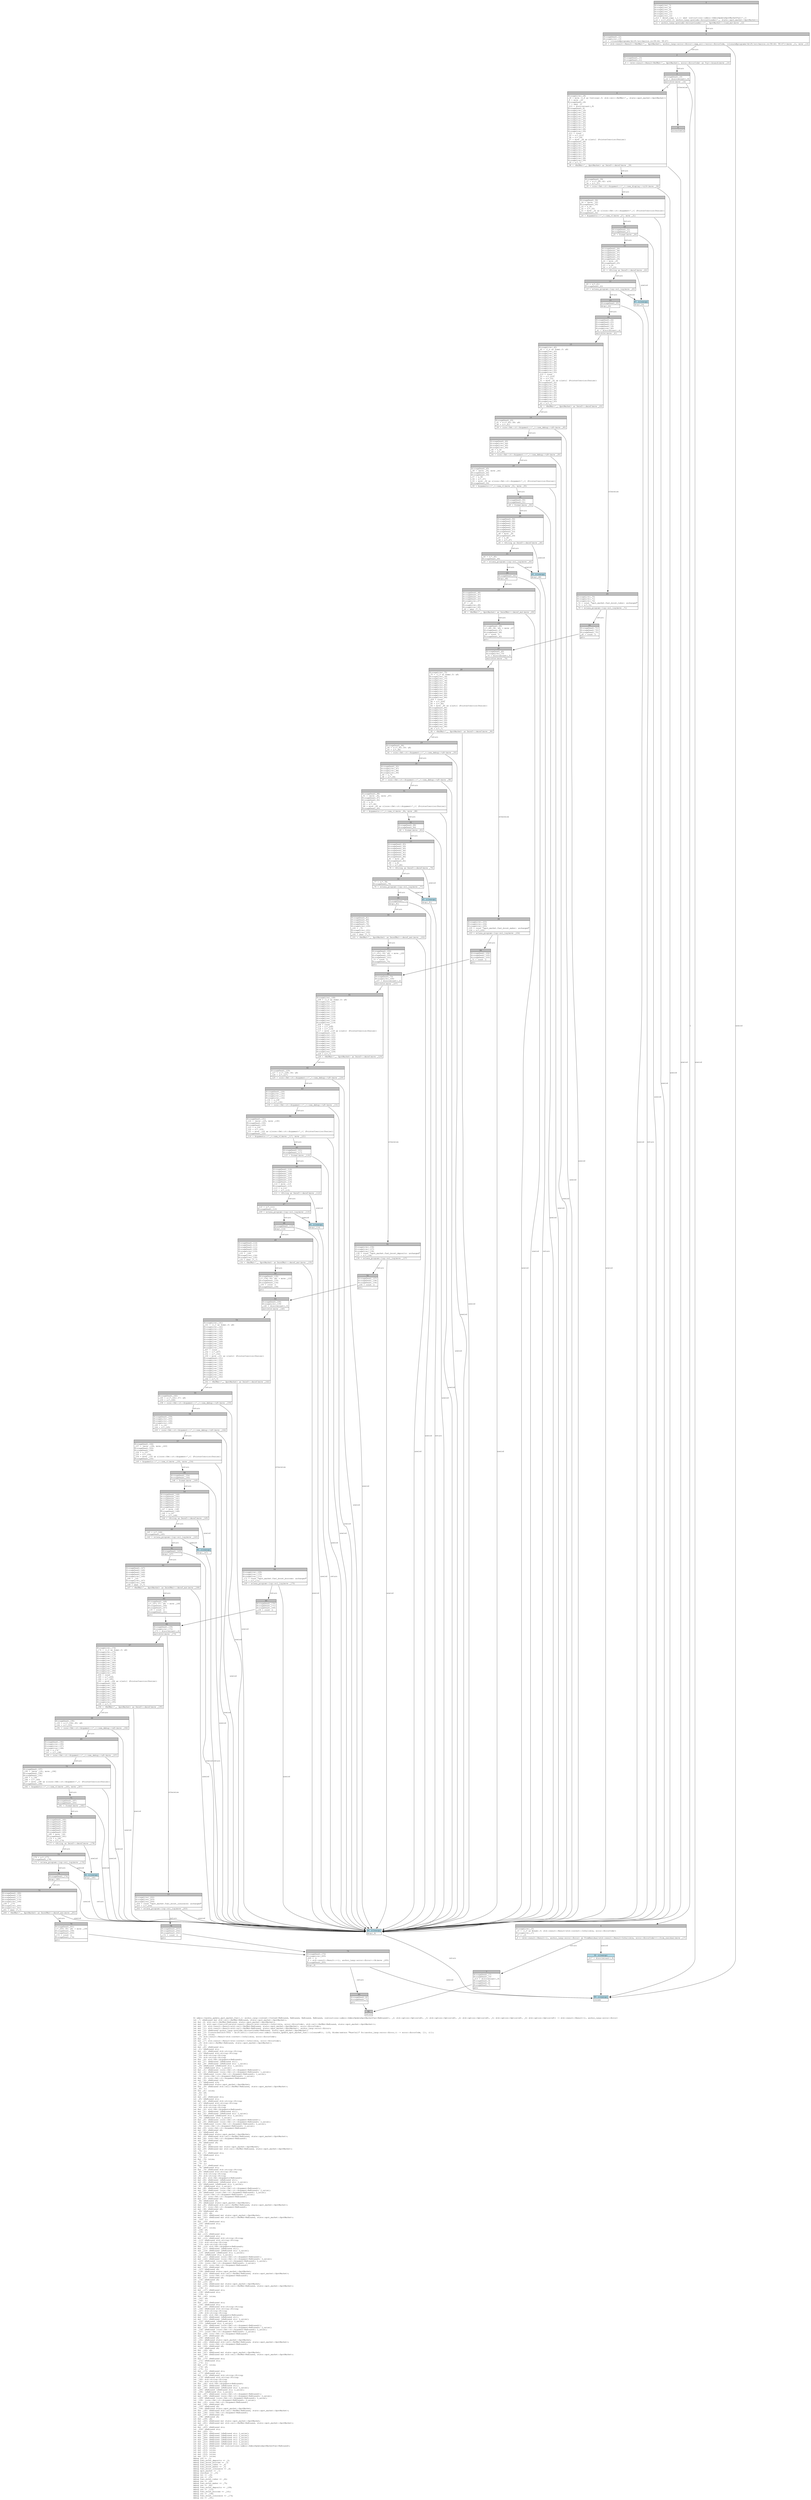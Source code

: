 digraph Mir_0_1101 {
    graph [fontname="Courier, monospace"];
    node [fontname="Courier, monospace"];
    edge [fontname="Courier, monospace"];
    label=<fn admin::handle_update_spot_market_fuel(_1: anchor_lang::context::Context&lt;ReErased, ReErased, ReErased, ReErased, instructions::admin::AdminUpdateSpotMarketFuel&lt;ReErased&gt;&gt;, _2: std::option::Option&lt;u8&gt;, _3: std::option::Option&lt;u8&gt;, _4: std::option::Option&lt;u8&gt;, _5: std::option::Option&lt;u8&gt;, _6: std::option::Option&lt;u8&gt;) -&gt; std::result::Result&lt;(), anchor_lang::error::Error&gt;<br align="left"/>let _7: &amp;ReErased mut std::cell::RefMut&lt;ReErased, state::spot_market::SpotMarket&gt;;<br align="left"/>let mut _8: std::cell::RefMut&lt;ReErased, state::spot_market::SpotMarket&gt;;<br align="left"/>let mut _9: std::ops::ControlFlow&lt;std::result::Result&lt;std::convert::Infallible, error::ErrorCode&gt;, std::cell::RefMut&lt;ReErased, state::spot_market::SpotMarket&gt;&gt;;<br align="left"/>let mut _10: std::result::Result&lt;std::cell::RefMut&lt;ReErased, state::spot_market::SpotMarket&gt;, error::ErrorCode&gt;;<br align="left"/>let mut _11: std::result::Result&lt;std::cell::RefMut&lt;ReErased, state::spot_market::SpotMarket&gt;, anchor_lang::error::Error&gt;;<br align="left"/>let mut _12: &amp;ReErased anchor_lang::prelude::AccountLoader&lt;ReErased, state::spot_market::SpotMarket&gt;;<br align="left"/>let mut _13: Closure(DefId(0:5652 ~ drift[d311]::instructions::admin::handle_update_spot_market_fuel::{closure#0}), [i32, Binder(extern &quot;RustCall&quot; fn((anchor_lang::error::Error,)) -&gt; error::ErrorCode, []), ()]);<br align="left"/>let mut _14: isize;<br align="left"/>let _15: std::result::Result&lt;std::convert::Infallible, error::ErrorCode&gt;;<br align="left"/>let mut _16: !;<br align="left"/>let mut _17: std::result::Result&lt;std::convert::Infallible, error::ErrorCode&gt;;<br align="left"/>let _18: std::cell::RefMut&lt;ReErased, state::spot_market::SpotMarket&gt;;<br align="left"/>let _19: ();<br align="left"/>let mut _20: &amp;ReErased str;<br align="left"/>let _21: &amp;ReErased str;<br align="left"/>let mut _22: &amp;ReErased std::string::String;<br align="left"/>let _23: &amp;ReErased std::string::String;<br align="left"/>let _24: std::string::String;<br align="left"/>let _25: std::string::String;<br align="left"/>let mut _26: std::fmt::Arguments&lt;ReErased&gt;;<br align="left"/>let mut _27: &amp;ReErased [&amp;ReErased str];<br align="left"/>let mut _28: &amp;ReErased [&amp;ReErased str; 1_usize];<br align="left"/>let _29: &amp;ReErased [&amp;ReErased str; 1_usize];<br align="left"/>let _30: [&amp;ReErased str; 1_usize];<br align="left"/>let mut _31: &amp;ReErased [core::fmt::rt::Argument&lt;ReErased&gt;];<br align="left"/>let mut _32: &amp;ReErased [core::fmt::rt::Argument&lt;ReErased&gt;; 1_usize];<br align="left"/>let _33: &amp;ReErased [core::fmt::rt::Argument&lt;ReErased&gt;; 1_usize];<br align="left"/>let _34: [core::fmt::rt::Argument&lt;ReErased&gt;; 1_usize];<br align="left"/>let mut _35: core::fmt::rt::Argument&lt;ReErased&gt;;<br align="left"/>let mut _36: &amp;ReErased u16;<br align="left"/>let _37: &amp;ReErased u16;<br align="left"/>let _38: &amp;ReErased state::spot_market::SpotMarket;<br align="left"/>let mut _39: &amp;ReErased std::cell::RefMut&lt;ReErased, state::spot_market::SpotMarket&gt;;<br align="left"/>let _40: ();<br align="left"/>let mut _41: isize;<br align="left"/>let _42: u8;<br align="left"/>let _43: ();<br align="left"/>let mut _44: &amp;ReErased str;<br align="left"/>let _45: &amp;ReErased str;<br align="left"/>let mut _46: &amp;ReErased std::string::String;<br align="left"/>let _47: &amp;ReErased std::string::String;<br align="left"/>let _48: std::string::String;<br align="left"/>let _49: std::string::String;<br align="left"/>let mut _50: std::fmt::Arguments&lt;ReErased&gt;;<br align="left"/>let mut _51: &amp;ReErased [&amp;ReErased str];<br align="left"/>let mut _52: &amp;ReErased [&amp;ReErased str; 2_usize];<br align="left"/>let _53: &amp;ReErased [&amp;ReErased str; 2_usize];<br align="left"/>let _54: [&amp;ReErased str; 2_usize];<br align="left"/>let mut _55: &amp;ReErased [core::fmt::rt::Argument&lt;ReErased&gt;];<br align="left"/>let mut _56: &amp;ReErased [core::fmt::rt::Argument&lt;ReErased&gt;; 2_usize];<br align="left"/>let _57: &amp;ReErased [core::fmt::rt::Argument&lt;ReErased&gt;; 2_usize];<br align="left"/>let _58: [core::fmt::rt::Argument&lt;ReErased&gt;; 2_usize];<br align="left"/>let mut _59: core::fmt::rt::Argument&lt;ReErased&gt;;<br align="left"/>let mut _60: &amp;ReErased u8;<br align="left"/>let _61: &amp;ReErased u8;<br align="left"/>let _62: &amp;ReErased state::spot_market::SpotMarket;<br align="left"/>let mut _63: &amp;ReErased std::cell::RefMut&lt;ReErased, state::spot_market::SpotMarket&gt;;<br align="left"/>let mut _64: core::fmt::rt::Argument&lt;ReErased&gt;;<br align="left"/>let mut _65: &amp;ReErased u8;<br align="left"/>let _66: &amp;ReErased u8;<br align="left"/>let mut _67: u8;<br align="left"/>let mut _68: &amp;ReErased mut state::spot_market::SpotMarket;<br align="left"/>let mut _69: &amp;ReErased mut std::cell::RefMut&lt;ReErased, state::spot_market::SpotMarket&gt;;<br align="left"/>let _70: ();<br align="left"/>let mut _71: &amp;ReErased str;<br align="left"/>let _72: &amp;ReErased str;<br align="left"/>let _73: ();<br align="left"/>let mut _74: isize;<br align="left"/>let _75: u8;<br align="left"/>let _76: ();<br align="left"/>let mut _77: &amp;ReErased str;<br align="left"/>let _78: &amp;ReErased str;<br align="left"/>let mut _79: &amp;ReErased std::string::String;<br align="left"/>let _80: &amp;ReErased std::string::String;<br align="left"/>let _81: std::string::String;<br align="left"/>let _82: std::string::String;<br align="left"/>let mut _83: std::fmt::Arguments&lt;ReErased&gt;;<br align="left"/>let mut _84: &amp;ReErased [&amp;ReErased str];<br align="left"/>let mut _85: &amp;ReErased [&amp;ReErased str; 2_usize];<br align="left"/>let _86: &amp;ReErased [&amp;ReErased str; 2_usize];<br align="left"/>let _87: [&amp;ReErased str; 2_usize];<br align="left"/>let mut _88: &amp;ReErased [core::fmt::rt::Argument&lt;ReErased&gt;];<br align="left"/>let mut _89: &amp;ReErased [core::fmt::rt::Argument&lt;ReErased&gt;; 2_usize];<br align="left"/>let _90: &amp;ReErased [core::fmt::rt::Argument&lt;ReErased&gt;; 2_usize];<br align="left"/>let _91: [core::fmt::rt::Argument&lt;ReErased&gt;; 2_usize];<br align="left"/>let mut _92: core::fmt::rt::Argument&lt;ReErased&gt;;<br align="left"/>let mut _93: &amp;ReErased u8;<br align="left"/>let _94: &amp;ReErased u8;<br align="left"/>let _95: &amp;ReErased state::spot_market::SpotMarket;<br align="left"/>let mut _96: &amp;ReErased std::cell::RefMut&lt;ReErased, state::spot_market::SpotMarket&gt;;<br align="left"/>let mut _97: core::fmt::rt::Argument&lt;ReErased&gt;;<br align="left"/>let mut _98: &amp;ReErased u8;<br align="left"/>let _99: &amp;ReErased u8;<br align="left"/>let mut _100: u8;<br align="left"/>let mut _101: &amp;ReErased mut state::spot_market::SpotMarket;<br align="left"/>let mut _102: &amp;ReErased mut std::cell::RefMut&lt;ReErased, state::spot_market::SpotMarket&gt;;<br align="left"/>let _103: ();<br align="left"/>let mut _104: &amp;ReErased str;<br align="left"/>let _105: &amp;ReErased str;<br align="left"/>let _106: ();<br align="left"/>let mut _107: isize;<br align="left"/>let _108: u8;<br align="left"/>let _109: ();<br align="left"/>let mut _110: &amp;ReErased str;<br align="left"/>let _111: &amp;ReErased str;<br align="left"/>let mut _112: &amp;ReErased std::string::String;<br align="left"/>let _113: &amp;ReErased std::string::String;<br align="left"/>let _114: std::string::String;<br align="left"/>let _115: std::string::String;<br align="left"/>let mut _116: std::fmt::Arguments&lt;ReErased&gt;;<br align="left"/>let mut _117: &amp;ReErased [&amp;ReErased str];<br align="left"/>let mut _118: &amp;ReErased [&amp;ReErased str; 2_usize];<br align="left"/>let _119: &amp;ReErased [&amp;ReErased str; 2_usize];<br align="left"/>let _120: [&amp;ReErased str; 2_usize];<br align="left"/>let mut _121: &amp;ReErased [core::fmt::rt::Argument&lt;ReErased&gt;];<br align="left"/>let mut _122: &amp;ReErased [core::fmt::rt::Argument&lt;ReErased&gt;; 2_usize];<br align="left"/>let _123: &amp;ReErased [core::fmt::rt::Argument&lt;ReErased&gt;; 2_usize];<br align="left"/>let _124: [core::fmt::rt::Argument&lt;ReErased&gt;; 2_usize];<br align="left"/>let mut _125: core::fmt::rt::Argument&lt;ReErased&gt;;<br align="left"/>let mut _126: &amp;ReErased u8;<br align="left"/>let _127: &amp;ReErased u8;<br align="left"/>let _128: &amp;ReErased state::spot_market::SpotMarket;<br align="left"/>let mut _129: &amp;ReErased std::cell::RefMut&lt;ReErased, state::spot_market::SpotMarket&gt;;<br align="left"/>let mut _130: core::fmt::rt::Argument&lt;ReErased&gt;;<br align="left"/>let mut _131: &amp;ReErased u8;<br align="left"/>let _132: &amp;ReErased u8;<br align="left"/>let mut _133: u8;<br align="left"/>let mut _134: &amp;ReErased mut state::spot_market::SpotMarket;<br align="left"/>let mut _135: &amp;ReErased mut std::cell::RefMut&lt;ReErased, state::spot_market::SpotMarket&gt;;<br align="left"/>let _136: ();<br align="left"/>let mut _137: &amp;ReErased str;<br align="left"/>let _138: &amp;ReErased str;<br align="left"/>let _139: ();<br align="left"/>let mut _140: isize;<br align="left"/>let _141: u8;<br align="left"/>let _142: ();<br align="left"/>let mut _143: &amp;ReErased str;<br align="left"/>let _144: &amp;ReErased str;<br align="left"/>let mut _145: &amp;ReErased std::string::String;<br align="left"/>let _146: &amp;ReErased std::string::String;<br align="left"/>let _147: std::string::String;<br align="left"/>let _148: std::string::String;<br align="left"/>let mut _149: std::fmt::Arguments&lt;ReErased&gt;;<br align="left"/>let mut _150: &amp;ReErased [&amp;ReErased str];<br align="left"/>let mut _151: &amp;ReErased [&amp;ReErased str; 2_usize];<br align="left"/>let _152: &amp;ReErased [&amp;ReErased str; 2_usize];<br align="left"/>let _153: [&amp;ReErased str; 2_usize];<br align="left"/>let mut _154: &amp;ReErased [core::fmt::rt::Argument&lt;ReErased&gt;];<br align="left"/>let mut _155: &amp;ReErased [core::fmt::rt::Argument&lt;ReErased&gt;; 2_usize];<br align="left"/>let _156: &amp;ReErased [core::fmt::rt::Argument&lt;ReErased&gt;; 2_usize];<br align="left"/>let _157: [core::fmt::rt::Argument&lt;ReErased&gt;; 2_usize];<br align="left"/>let mut _158: core::fmt::rt::Argument&lt;ReErased&gt;;<br align="left"/>let mut _159: &amp;ReErased u8;<br align="left"/>let _160: &amp;ReErased u8;<br align="left"/>let _161: &amp;ReErased state::spot_market::SpotMarket;<br align="left"/>let mut _162: &amp;ReErased std::cell::RefMut&lt;ReErased, state::spot_market::SpotMarket&gt;;<br align="left"/>let mut _163: core::fmt::rt::Argument&lt;ReErased&gt;;<br align="left"/>let mut _164: &amp;ReErased u8;<br align="left"/>let _165: &amp;ReErased u8;<br align="left"/>let mut _166: u8;<br align="left"/>let mut _167: &amp;ReErased mut state::spot_market::SpotMarket;<br align="left"/>let mut _168: &amp;ReErased mut std::cell::RefMut&lt;ReErased, state::spot_market::SpotMarket&gt;;<br align="left"/>let _169: ();<br align="left"/>let mut _170: &amp;ReErased str;<br align="left"/>let _171: &amp;ReErased str;<br align="left"/>let _172: ();<br align="left"/>let mut _173: isize;<br align="left"/>let _174: u8;<br align="left"/>let _175: ();<br align="left"/>let mut _176: &amp;ReErased str;<br align="left"/>let _177: &amp;ReErased str;<br align="left"/>let mut _178: &amp;ReErased std::string::String;<br align="left"/>let _179: &amp;ReErased std::string::String;<br align="left"/>let _180: std::string::String;<br align="left"/>let _181: std::string::String;<br align="left"/>let mut _182: std::fmt::Arguments&lt;ReErased&gt;;<br align="left"/>let mut _183: &amp;ReErased [&amp;ReErased str];<br align="left"/>let mut _184: &amp;ReErased [&amp;ReErased str; 2_usize];<br align="left"/>let _185: &amp;ReErased [&amp;ReErased str; 2_usize];<br align="left"/>let _186: [&amp;ReErased str; 2_usize];<br align="left"/>let mut _187: &amp;ReErased [core::fmt::rt::Argument&lt;ReErased&gt;];<br align="left"/>let mut _188: &amp;ReErased [core::fmt::rt::Argument&lt;ReErased&gt;; 2_usize];<br align="left"/>let _189: &amp;ReErased [core::fmt::rt::Argument&lt;ReErased&gt;; 2_usize];<br align="left"/>let _190: [core::fmt::rt::Argument&lt;ReErased&gt;; 2_usize];<br align="left"/>let mut _191: core::fmt::rt::Argument&lt;ReErased&gt;;<br align="left"/>let mut _192: &amp;ReErased u8;<br align="left"/>let _193: &amp;ReErased u8;<br align="left"/>let _194: &amp;ReErased state::spot_market::SpotMarket;<br align="left"/>let mut _195: &amp;ReErased std::cell::RefMut&lt;ReErased, state::spot_market::SpotMarket&gt;;<br align="left"/>let mut _196: core::fmt::rt::Argument&lt;ReErased&gt;;<br align="left"/>let mut _197: &amp;ReErased u8;<br align="left"/>let _198: &amp;ReErased u8;<br align="left"/>let mut _199: u8;<br align="left"/>let mut _200: &amp;ReErased mut state::spot_market::SpotMarket;<br align="left"/>let mut _201: &amp;ReErased mut std::cell::RefMut&lt;ReErased, state::spot_market::SpotMarket&gt;;<br align="left"/>let _202: ();<br align="left"/>let mut _203: &amp;ReErased str;<br align="left"/>let _204: &amp;ReErased str;<br align="left"/>let mut _205: ();<br align="left"/>let mut _206: &amp;ReErased [&amp;ReErased str; 2_usize];<br align="left"/>let mut _207: &amp;ReErased [&amp;ReErased str; 2_usize];<br align="left"/>let mut _208: &amp;ReErased [&amp;ReErased str; 2_usize];<br align="left"/>let mut _209: &amp;ReErased [&amp;ReErased str; 2_usize];<br align="left"/>let mut _210: &amp;ReErased [&amp;ReErased str; 2_usize];<br align="left"/>let mut _211: &amp;ReErased [&amp;ReErased str; 1_usize];<br align="left"/>let mut _212: &amp;ReErased mut instructions::admin::AdminUpdateSpotMarketFuel&lt;ReErased&gt;;<br align="left"/>let mut _213: isize;<br align="left"/>let mut _214: isize;<br align="left"/>let mut _215: isize;<br align="left"/>let mut _216: isize;<br align="left"/>let mut _217: isize;<br align="left"/>debug ctx =&gt; _1;<br align="left"/>debug fuel_boost_deposits =&gt; _2;<br align="left"/>debug fuel_boost_borrows =&gt; _3;<br align="left"/>debug fuel_boost_taker =&gt; _4;<br align="left"/>debug fuel_boost_maker =&gt; _5;<br align="left"/>debug fuel_boost_insurance =&gt; _6;<br align="left"/>debug spot_market =&gt; _7;<br align="left"/>debug residual =&gt; _15;<br align="left"/>debug val =&gt; _18;<br align="left"/>debug res =&gt; _25;<br align="left"/>debug fuel_boost_taker =&gt; _42;<br align="left"/>debug res =&gt; _49;<br align="left"/>debug fuel_boost_maker =&gt; _75;<br align="left"/>debug res =&gt; _82;<br align="left"/>debug fuel_boost_deposits =&gt; _108;<br align="left"/>debug res =&gt; _115;<br align="left"/>debug fuel_boost_borrows =&gt; _141;<br align="left"/>debug res =&gt; _148;<br align="left"/>debug fuel_boost_insurance =&gt; _174;<br align="left"/>debug res =&gt; _181;<br align="left"/>>;
    bb0__0_1101 [shape="none", label=<<table border="0" cellborder="1" cellspacing="0"><tr><td bgcolor="gray" align="center" colspan="1">0</td></tr><tr><td align="left" balign="left">StorageLive(_7)<br/>StorageLive(_8)<br/>StorageLive(_9)<br/>StorageLive(_10)<br/>StorageLive(_11)<br/>StorageLive(_12)<br/>_212 = deref_copy (_1.1: &amp;mut instructions::admin::AdminUpdateSpotMarketFuel&lt;'_&gt;)<br/>_12 = &amp;((*_212).2: anchor_lang::prelude::AccountLoader&lt;'_, state::spot_market::SpotMarket&gt;)<br/></td></tr><tr><td align="left">_11 = anchor_lang::prelude::AccountLoader::&lt;'_, SpotMarket&gt;::load_mut(move _12)</td></tr></table>>];
    bb1__0_1101 [shape="none", label=<<table border="0" cellborder="1" cellspacing="0"><tr><td bgcolor="gray" align="center" colspan="1">1</td></tr><tr><td align="left" balign="left">StorageDead(_12)<br/>StorageLive(_13)<br/>_13 = {closure@programs/drift/src/macros.rs:58:44: 58:47}<br/></td></tr><tr><td align="left">_10 = std::result::Result::&lt;RefMut&lt;'_, SpotMarket&gt;, anchor_lang::error::Error&gt;::map_err::&lt;error::ErrorCode, {closure@programs/drift/src/macros.rs:58:44: 58:47}&gt;(move _11, move _13)</td></tr></table>>];
    bb2__0_1101 [shape="none", label=<<table border="0" cellborder="1" cellspacing="0"><tr><td bgcolor="gray" align="center" colspan="1">2</td></tr><tr><td align="left" balign="left">StorageDead(_13)<br/>StorageDead(_11)<br/></td></tr><tr><td align="left">_9 = &lt;std::result::Result&lt;RefMut&lt;'_, SpotMarket&gt;, error::ErrorCode&gt; as Try&gt;::branch(move _10)</td></tr></table>>];
    bb3__0_1101 [shape="none", label=<<table border="0" cellborder="1" cellspacing="0"><tr><td bgcolor="gray" align="center" colspan="1">3</td></tr><tr><td align="left" balign="left">StorageDead(_10)<br/>_14 = discriminant(_9)<br/></td></tr><tr><td align="left">switchInt(move _14)</td></tr></table>>];
    bb4__0_1101 [shape="none", label=<<table border="0" cellborder="1" cellspacing="0"><tr><td bgcolor="gray" align="center" colspan="1">4</td></tr><tr><td align="left" balign="left">StorageLive(_18)<br/>_18 = move ((_9 as Continue).0: std::cell::RefMut&lt;'_, state::spot_market::SpotMarket&gt;)<br/>_8 = move _18<br/>StorageDead(_18)<br/>_7 = &amp;mut _8<br/>_215 = discriminant(_9)<br/>StorageDead(_9)<br/>StorageLive(_19)<br/>StorageLive(_20)<br/>StorageLive(_21)<br/>StorageLive(_22)<br/>StorageLive(_23)<br/>StorageLive(_24)<br/>StorageLive(_25)<br/>StorageLive(_26)<br/>StorageLive(_27)<br/>StorageLive(_28)<br/>StorageLive(_29)<br/>_211 = const _<br/>_29 = &amp;(*_211)<br/>_28 = &amp;(*_29)<br/>_27 = move _28 as &amp;[&amp;str] (PointerCoercion(Unsize))<br/>StorageDead(_28)<br/>StorageLive(_31)<br/>StorageLive(_32)<br/>StorageLive(_33)<br/>StorageLive(_34)<br/>StorageLive(_35)<br/>StorageLive(_36)<br/>StorageLive(_37)<br/>StorageLive(_38)<br/>StorageLive(_39)<br/>_39 = &amp;(*_7)<br/></td></tr><tr><td align="left">_38 = &lt;RefMut&lt;'_, SpotMarket&gt; as Deref&gt;::deref(move _39)</td></tr></table>>];
    bb5__0_1101 [shape="none", label=<<table border="0" cellborder="1" cellspacing="0"><tr><td bgcolor="gray" align="center" colspan="1">5</td></tr><tr><td align="left">unreachable</td></tr></table>>];
    bb6__0_1101 [shape="none", label=<<table border="0" cellborder="1" cellspacing="0"><tr><td bgcolor="gray" align="center" colspan="1">6</td></tr><tr><td align="left" balign="left">StorageLive(_15)<br/>_15 = ((_9 as Break).0: std::result::Result&lt;std::convert::Infallible, error::ErrorCode&gt;)<br/>StorageLive(_17)<br/>_17 = _15<br/></td></tr><tr><td align="left">_0 = &lt;std::result::Result&lt;(), anchor_lang::error::Error&gt; as FromResidual&lt;std::result::Result&lt;Infallible, error::ErrorCode&gt;&gt;&gt;::from_residual(move _17)</td></tr></table>>];
    bb7__0_1101 [shape="none", label=<<table border="0" cellborder="1" cellspacing="0"><tr><td bgcolor="gray" align="center" colspan="1">7</td></tr><tr><td align="left" balign="left">StorageDead(_17)<br/>StorageDead(_15)<br/>_213 = discriminant(_9)<br/>StorageDead(_9)<br/>StorageDead(_8)<br/>StorageDead(_7)<br/></td></tr><tr><td align="left">goto</td></tr></table>>];
    bb8__0_1101 [shape="none", label=<<table border="0" cellborder="1" cellspacing="0"><tr><td bgcolor="gray" align="center" colspan="1">8</td></tr><tr><td align="left" balign="left">StorageDead(_39)<br/>_37 = &amp;((*_38).42: u16)<br/>_36 = &amp;(*_37)<br/></td></tr><tr><td align="left">_35 = core::fmt::rt::Argument::&lt;'_&gt;::new_display::&lt;u16&gt;(move _36)</td></tr></table>>];
    bb9__0_1101 [shape="none", label=<<table border="0" cellborder="1" cellspacing="0"><tr><td bgcolor="gray" align="center" colspan="1">9</td></tr><tr><td align="left" balign="left">StorageDead(_36)<br/>_34 = [move _35]<br/>StorageDead(_35)<br/>_33 = &amp;_34<br/>_32 = &amp;(*_33)<br/>_31 = move _32 as &amp;[core::fmt::rt::Argument&lt;'_&gt;] (PointerCoercion(Unsize))<br/>StorageDead(_32)<br/></td></tr><tr><td align="left">_26 = Arguments::&lt;'_&gt;::new_v1(move _27, move _31)</td></tr></table>>];
    bb10__0_1101 [shape="none", label=<<table border="0" cellborder="1" cellspacing="0"><tr><td bgcolor="gray" align="center" colspan="1">10</td></tr><tr><td align="left" balign="left">StorageDead(_31)<br/>StorageDead(_27)<br/></td></tr><tr><td align="left">_25 = format(move _26)</td></tr></table>>];
    bb11__0_1101 [shape="none", label=<<table border="0" cellborder="1" cellspacing="0"><tr><td bgcolor="gray" align="center" colspan="1">11</td></tr><tr><td align="left" balign="left">StorageDead(_26)<br/>StorageDead(_38)<br/>StorageDead(_37)<br/>StorageDead(_34)<br/>StorageDead(_33)<br/>StorageDead(_29)<br/>_24 = move _25<br/>StorageDead(_25)<br/>_23 = &amp;_24<br/>_22 = &amp;(*_23)<br/></td></tr><tr><td align="left">_21 = &lt;String as Deref&gt;::deref(move _22)</td></tr></table>>];
    bb12__0_1101 [shape="none", label=<<table border="0" cellborder="1" cellspacing="0"><tr><td bgcolor="gray" align="center" colspan="1">12</td></tr><tr><td align="left" balign="left">_20 = &amp;(*_21)<br/>StorageDead(_22)<br/></td></tr><tr><td align="left">_19 = solana_program::log::sol_log(move _20)</td></tr></table>>];
    bb13__0_1101 [shape="none", label=<<table border="0" cellborder="1" cellspacing="0"><tr><td bgcolor="gray" align="center" colspan="1">13</td></tr><tr><td align="left" balign="left">StorageDead(_20)<br/></td></tr><tr><td align="left">drop(_24)</td></tr></table>>];
    bb14__0_1101 [shape="none", label=<<table border="0" cellborder="1" cellspacing="0"><tr><td bgcolor="gray" align="center" colspan="1">14</td></tr><tr><td align="left" balign="left">StorageDead(_24)<br/>StorageDead(_23)<br/>StorageDead(_21)<br/>StorageDead(_19)<br/>StorageLive(_40)<br/>_41 = discriminant(_4)<br/></td></tr><tr><td align="left">switchInt(move _41)</td></tr></table>>];
    bb15__0_1101 [shape="none", label=<<table border="0" cellborder="1" cellspacing="0"><tr><td bgcolor="gray" align="center" colspan="1">15</td></tr><tr><td align="left" balign="left">StorageLive(_42)<br/>_42 = ((_4 as Some).0: u8)<br/>StorageLive(_43)<br/>StorageLive(_44)<br/>StorageLive(_45)<br/>StorageLive(_46)<br/>StorageLive(_47)<br/>StorageLive(_48)<br/>StorageLive(_49)<br/>StorageLive(_50)<br/>StorageLive(_51)<br/>StorageLive(_52)<br/>StorageLive(_53)<br/>_210 = const _<br/>_53 = &amp;(*_210)<br/>_52 = &amp;(*_53)<br/>_51 = move _52 as &amp;[&amp;str] (PointerCoercion(Unsize))<br/>StorageDead(_52)<br/>StorageLive(_55)<br/>StorageLive(_56)<br/>StorageLive(_57)<br/>StorageLive(_58)<br/>StorageLive(_59)<br/>StorageLive(_60)<br/>StorageLive(_61)<br/>StorageLive(_62)<br/>StorageLive(_63)<br/>_63 = &amp;(*_7)<br/></td></tr><tr><td align="left">_62 = &lt;RefMut&lt;'_, SpotMarket&gt; as Deref&gt;::deref(move _63)</td></tr></table>>];
    bb16__0_1101 [shape="none", label=<<table border="0" cellborder="1" cellspacing="0"><tr><td bgcolor="gray" align="center" colspan="1">16</td></tr><tr><td align="left" balign="left">StorageDead(_63)<br/>_61 = &amp;((*_62).58: u8)<br/>_60 = &amp;(*_61)<br/></td></tr><tr><td align="left">_59 = core::fmt::rt::Argument::&lt;'_&gt;::new_debug::&lt;u8&gt;(move _60)</td></tr></table>>];
    bb17__0_1101 [shape="none", label=<<table border="0" cellborder="1" cellspacing="0"><tr><td bgcolor="gray" align="center" colspan="1">17</td></tr><tr><td align="left" balign="left">StorageDead(_60)<br/>StorageLive(_64)<br/>StorageLive(_65)<br/>StorageLive(_66)<br/>_66 = &amp;_42<br/>_65 = &amp;(*_66)<br/></td></tr><tr><td align="left">_64 = core::fmt::rt::Argument::&lt;'_&gt;::new_debug::&lt;u8&gt;(move _65)</td></tr></table>>];
    bb18__0_1101 [shape="none", label=<<table border="0" cellborder="1" cellspacing="0"><tr><td bgcolor="gray" align="center" colspan="1">18</td></tr><tr><td align="left" balign="left">StorageDead(_65)<br/>_58 = [move _59, move _64]<br/>StorageDead(_64)<br/>StorageDead(_59)<br/>_57 = &amp;_58<br/>_56 = &amp;(*_57)<br/>_55 = move _56 as &amp;[core::fmt::rt::Argument&lt;'_&gt;] (PointerCoercion(Unsize))<br/>StorageDead(_56)<br/></td></tr><tr><td align="left">_50 = Arguments::&lt;'_&gt;::new_v1(move _51, move _55)</td></tr></table>>];
    bb19__0_1101 [shape="none", label=<<table border="0" cellborder="1" cellspacing="0"><tr><td bgcolor="gray" align="center" colspan="1">19</td></tr><tr><td align="left" balign="left">StorageDead(_55)<br/>StorageDead(_51)<br/></td></tr><tr><td align="left">_49 = format(move _50)</td></tr></table>>];
    bb20__0_1101 [shape="none", label=<<table border="0" cellborder="1" cellspacing="0"><tr><td bgcolor="gray" align="center" colspan="1">20</td></tr><tr><td align="left" balign="left">StorageDead(_50)<br/>StorageDead(_66)<br/>StorageDead(_62)<br/>StorageDead(_61)<br/>StorageDead(_58)<br/>StorageDead(_57)<br/>StorageDead(_53)<br/>_48 = move _49<br/>StorageDead(_49)<br/>_47 = &amp;_48<br/>_46 = &amp;(*_47)<br/></td></tr><tr><td align="left">_45 = &lt;String as Deref&gt;::deref(move _46)</td></tr></table>>];
    bb21__0_1101 [shape="none", label=<<table border="0" cellborder="1" cellspacing="0"><tr><td bgcolor="gray" align="center" colspan="1">21</td></tr><tr><td align="left" balign="left">_44 = &amp;(*_45)<br/>StorageDead(_46)<br/></td></tr><tr><td align="left">_43 = solana_program::log::sol_log(move _44)</td></tr></table>>];
    bb22__0_1101 [shape="none", label=<<table border="0" cellborder="1" cellspacing="0"><tr><td bgcolor="gray" align="center" colspan="1">22</td></tr><tr><td align="left" balign="left">StorageDead(_44)<br/></td></tr><tr><td align="left">drop(_48)</td></tr></table>>];
    bb23__0_1101 [shape="none", label=<<table border="0" cellborder="1" cellspacing="0"><tr><td bgcolor="gray" align="center" colspan="1">23</td></tr><tr><td align="left" balign="left">StorageDead(_48)<br/>StorageDead(_47)<br/>StorageDead(_45)<br/>StorageDead(_43)<br/>StorageLive(_67)<br/>_67 = _42<br/>StorageLive(_68)<br/>StorageLive(_69)<br/>_69 = &amp;mut (*_7)<br/></td></tr><tr><td align="left">_68 = &lt;RefMut&lt;'_, SpotMarket&gt; as DerefMut&gt;::deref_mut(move _69)</td></tr></table>>];
    bb24__0_1101 [shape="none", label=<<table border="0" cellborder="1" cellspacing="0"><tr><td bgcolor="gray" align="center" colspan="1">24</td></tr><tr><td align="left" balign="left">StorageDead(_69)<br/>((*_68).58: u8) = move _67<br/>StorageDead(_67)<br/>StorageDead(_68)<br/>_40 = const ()<br/>StorageDead(_42)<br/></td></tr><tr><td align="left">goto</td></tr></table>>];
    bb25__0_1101 [shape="none", label=<<table border="0" cellborder="1" cellspacing="0"><tr><td bgcolor="gray" align="center" colspan="1">25</td></tr><tr><td align="left" balign="left">StorageLive(_70)<br/>StorageLive(_71)<br/>StorageLive(_72)<br/>_72 = const &quot;spot_market.fuel_boost_taker: unchanged&quot;<br/>_71 = &amp;(*_72)<br/></td></tr><tr><td align="left">_70 = solana_program::log::sol_log(move _71)</td></tr></table>>];
    bb26__0_1101 [shape="none", label=<<table border="0" cellborder="1" cellspacing="0"><tr><td bgcolor="gray" align="center" colspan="1">26</td></tr><tr><td align="left" balign="left">StorageDead(_71)<br/>StorageDead(_72)<br/>StorageDead(_70)<br/>_40 = const ()<br/></td></tr><tr><td align="left">goto</td></tr></table>>];
    bb27__0_1101 [shape="none", label=<<table border="0" cellborder="1" cellspacing="0"><tr><td bgcolor="gray" align="center" colspan="1">27</td></tr><tr><td align="left" balign="left">StorageDead(_40)<br/>StorageLive(_73)<br/>_74 = discriminant(_5)<br/></td></tr><tr><td align="left">switchInt(move _74)</td></tr></table>>];
    bb28__0_1101 [shape="none", label=<<table border="0" cellborder="1" cellspacing="0"><tr><td bgcolor="gray" align="center" colspan="1">28</td></tr><tr><td align="left" balign="left">StorageLive(_75)<br/>_75 = ((_5 as Some).0: u8)<br/>StorageLive(_76)<br/>StorageLive(_77)<br/>StorageLive(_78)<br/>StorageLive(_79)<br/>StorageLive(_80)<br/>StorageLive(_81)<br/>StorageLive(_82)<br/>StorageLive(_83)<br/>StorageLive(_84)<br/>StorageLive(_85)<br/>StorageLive(_86)<br/>_209 = const _<br/>_86 = &amp;(*_209)<br/>_85 = &amp;(*_86)<br/>_84 = move _85 as &amp;[&amp;str] (PointerCoercion(Unsize))<br/>StorageDead(_85)<br/>StorageLive(_88)<br/>StorageLive(_89)<br/>StorageLive(_90)<br/>StorageLive(_91)<br/>StorageLive(_92)<br/>StorageLive(_93)<br/>StorageLive(_94)<br/>StorageLive(_95)<br/>StorageLive(_96)<br/>_96 = &amp;(*_7)<br/></td></tr><tr><td align="left">_95 = &lt;RefMut&lt;'_, SpotMarket&gt; as Deref&gt;::deref(move _96)</td></tr></table>>];
    bb29__0_1101 [shape="none", label=<<table border="0" cellborder="1" cellspacing="0"><tr><td bgcolor="gray" align="center" colspan="1">29</td></tr><tr><td align="left" balign="left">StorageDead(_96)<br/>_94 = &amp;((*_95).59: u8)<br/>_93 = &amp;(*_94)<br/></td></tr><tr><td align="left">_92 = core::fmt::rt::Argument::&lt;'_&gt;::new_debug::&lt;u8&gt;(move _93)</td></tr></table>>];
    bb30__0_1101 [shape="none", label=<<table border="0" cellborder="1" cellspacing="0"><tr><td bgcolor="gray" align="center" colspan="1">30</td></tr><tr><td align="left" balign="left">StorageDead(_93)<br/>StorageLive(_97)<br/>StorageLive(_98)<br/>StorageLive(_99)<br/>_99 = &amp;_75<br/>_98 = &amp;(*_99)<br/></td></tr><tr><td align="left">_97 = core::fmt::rt::Argument::&lt;'_&gt;::new_debug::&lt;u8&gt;(move _98)</td></tr></table>>];
    bb31__0_1101 [shape="none", label=<<table border="0" cellborder="1" cellspacing="0"><tr><td bgcolor="gray" align="center" colspan="1">31</td></tr><tr><td align="left" balign="left">StorageDead(_98)<br/>_91 = [move _92, move _97]<br/>StorageDead(_97)<br/>StorageDead(_92)<br/>_90 = &amp;_91<br/>_89 = &amp;(*_90)<br/>_88 = move _89 as &amp;[core::fmt::rt::Argument&lt;'_&gt;] (PointerCoercion(Unsize))<br/>StorageDead(_89)<br/></td></tr><tr><td align="left">_83 = Arguments::&lt;'_&gt;::new_v1(move _84, move _88)</td></tr></table>>];
    bb32__0_1101 [shape="none", label=<<table border="0" cellborder="1" cellspacing="0"><tr><td bgcolor="gray" align="center" colspan="1">32</td></tr><tr><td align="left" balign="left">StorageDead(_88)<br/>StorageDead(_84)<br/></td></tr><tr><td align="left">_82 = format(move _83)</td></tr></table>>];
    bb33__0_1101 [shape="none", label=<<table border="0" cellborder="1" cellspacing="0"><tr><td bgcolor="gray" align="center" colspan="1">33</td></tr><tr><td align="left" balign="left">StorageDead(_83)<br/>StorageDead(_99)<br/>StorageDead(_95)<br/>StorageDead(_94)<br/>StorageDead(_91)<br/>StorageDead(_90)<br/>StorageDead(_86)<br/>_81 = move _82<br/>StorageDead(_82)<br/>_80 = &amp;_81<br/>_79 = &amp;(*_80)<br/></td></tr><tr><td align="left">_78 = &lt;String as Deref&gt;::deref(move _79)</td></tr></table>>];
    bb34__0_1101 [shape="none", label=<<table border="0" cellborder="1" cellspacing="0"><tr><td bgcolor="gray" align="center" colspan="1">34</td></tr><tr><td align="left" balign="left">_77 = &amp;(*_78)<br/>StorageDead(_79)<br/></td></tr><tr><td align="left">_76 = solana_program::log::sol_log(move _77)</td></tr></table>>];
    bb35__0_1101 [shape="none", label=<<table border="0" cellborder="1" cellspacing="0"><tr><td bgcolor="gray" align="center" colspan="1">35</td></tr><tr><td align="left" balign="left">StorageDead(_77)<br/></td></tr><tr><td align="left">drop(_81)</td></tr></table>>];
    bb36__0_1101 [shape="none", label=<<table border="0" cellborder="1" cellspacing="0"><tr><td bgcolor="gray" align="center" colspan="1">36</td></tr><tr><td align="left" balign="left">StorageDead(_81)<br/>StorageDead(_80)<br/>StorageDead(_78)<br/>StorageDead(_76)<br/>StorageLive(_100)<br/>_100 = _75<br/>StorageLive(_101)<br/>StorageLive(_102)<br/>_102 = &amp;mut (*_7)<br/></td></tr><tr><td align="left">_101 = &lt;RefMut&lt;'_, SpotMarket&gt; as DerefMut&gt;::deref_mut(move _102)</td></tr></table>>];
    bb37__0_1101 [shape="none", label=<<table border="0" cellborder="1" cellspacing="0"><tr><td bgcolor="gray" align="center" colspan="1">37</td></tr><tr><td align="left" balign="left">StorageDead(_102)<br/>((*_101).59: u8) = move _100<br/>StorageDead(_100)<br/>StorageDead(_101)<br/>_73 = const ()<br/>StorageDead(_75)<br/></td></tr><tr><td align="left">goto</td></tr></table>>];
    bb38__0_1101 [shape="none", label=<<table border="0" cellborder="1" cellspacing="0"><tr><td bgcolor="gray" align="center" colspan="1">38</td></tr><tr><td align="left" balign="left">StorageLive(_103)<br/>StorageLive(_104)<br/>StorageLive(_105)<br/>_105 = const &quot;spot_market.fuel_boost_maker: unchanged&quot;<br/>_104 = &amp;(*_105)<br/></td></tr><tr><td align="left">_103 = solana_program::log::sol_log(move _104)</td></tr></table>>];
    bb39__0_1101 [shape="none", label=<<table border="0" cellborder="1" cellspacing="0"><tr><td bgcolor="gray" align="center" colspan="1">39</td></tr><tr><td align="left" balign="left">StorageDead(_104)<br/>StorageDead(_105)<br/>StorageDead(_103)<br/>_73 = const ()<br/></td></tr><tr><td align="left">goto</td></tr></table>>];
    bb40__0_1101 [shape="none", label=<<table border="0" cellborder="1" cellspacing="0"><tr><td bgcolor="gray" align="center" colspan="1">40</td></tr><tr><td align="left" balign="left">StorageDead(_73)<br/>StorageLive(_106)<br/>_107 = discriminant(_2)<br/></td></tr><tr><td align="left">switchInt(move _107)</td></tr></table>>];
    bb41__0_1101 [shape="none", label=<<table border="0" cellborder="1" cellspacing="0"><tr><td bgcolor="gray" align="center" colspan="1">41</td></tr><tr><td align="left" balign="left">StorageLive(_108)<br/>_108 = ((_2 as Some).0: u8)<br/>StorageLive(_109)<br/>StorageLive(_110)<br/>StorageLive(_111)<br/>StorageLive(_112)<br/>StorageLive(_113)<br/>StorageLive(_114)<br/>StorageLive(_115)<br/>StorageLive(_116)<br/>StorageLive(_117)<br/>StorageLive(_118)<br/>StorageLive(_119)<br/>_208 = const _<br/>_119 = &amp;(*_208)<br/>_118 = &amp;(*_119)<br/>_117 = move _118 as &amp;[&amp;str] (PointerCoercion(Unsize))<br/>StorageDead(_118)<br/>StorageLive(_121)<br/>StorageLive(_122)<br/>StorageLive(_123)<br/>StorageLive(_124)<br/>StorageLive(_125)<br/>StorageLive(_126)<br/>StorageLive(_127)<br/>StorageLive(_128)<br/>StorageLive(_129)<br/>_129 = &amp;(*_7)<br/></td></tr><tr><td align="left">_128 = &lt;RefMut&lt;'_, SpotMarket&gt; as Deref&gt;::deref(move _129)</td></tr></table>>];
    bb42__0_1101 [shape="none", label=<<table border="0" cellborder="1" cellspacing="0"><tr><td bgcolor="gray" align="center" colspan="1">42</td></tr><tr><td align="left" balign="left">StorageDead(_129)<br/>_127 = &amp;((*_128).56: u8)<br/>_126 = &amp;(*_127)<br/></td></tr><tr><td align="left">_125 = core::fmt::rt::Argument::&lt;'_&gt;::new_debug::&lt;u8&gt;(move _126)</td></tr></table>>];
    bb43__0_1101 [shape="none", label=<<table border="0" cellborder="1" cellspacing="0"><tr><td bgcolor="gray" align="center" colspan="1">43</td></tr><tr><td align="left" balign="left">StorageDead(_126)<br/>StorageLive(_130)<br/>StorageLive(_131)<br/>StorageLive(_132)<br/>_132 = &amp;_108<br/>_131 = &amp;(*_132)<br/></td></tr><tr><td align="left">_130 = core::fmt::rt::Argument::&lt;'_&gt;::new_debug::&lt;u8&gt;(move _131)</td></tr></table>>];
    bb44__0_1101 [shape="none", label=<<table border="0" cellborder="1" cellspacing="0"><tr><td bgcolor="gray" align="center" colspan="1">44</td></tr><tr><td align="left" balign="left">StorageDead(_131)<br/>_124 = [move _125, move _130]<br/>StorageDead(_130)<br/>StorageDead(_125)<br/>_123 = &amp;_124<br/>_122 = &amp;(*_123)<br/>_121 = move _122 as &amp;[core::fmt::rt::Argument&lt;'_&gt;] (PointerCoercion(Unsize))<br/>StorageDead(_122)<br/></td></tr><tr><td align="left">_116 = Arguments::&lt;'_&gt;::new_v1(move _117, move _121)</td></tr></table>>];
    bb45__0_1101 [shape="none", label=<<table border="0" cellborder="1" cellspacing="0"><tr><td bgcolor="gray" align="center" colspan="1">45</td></tr><tr><td align="left" balign="left">StorageDead(_121)<br/>StorageDead(_117)<br/></td></tr><tr><td align="left">_115 = format(move _116)</td></tr></table>>];
    bb46__0_1101 [shape="none", label=<<table border="0" cellborder="1" cellspacing="0"><tr><td bgcolor="gray" align="center" colspan="1">46</td></tr><tr><td align="left" balign="left">StorageDead(_116)<br/>StorageDead(_132)<br/>StorageDead(_128)<br/>StorageDead(_127)<br/>StorageDead(_124)<br/>StorageDead(_123)<br/>StorageDead(_119)<br/>_114 = move _115<br/>StorageDead(_115)<br/>_113 = &amp;_114<br/>_112 = &amp;(*_113)<br/></td></tr><tr><td align="left">_111 = &lt;String as Deref&gt;::deref(move _112)</td></tr></table>>];
    bb47__0_1101 [shape="none", label=<<table border="0" cellborder="1" cellspacing="0"><tr><td bgcolor="gray" align="center" colspan="1">47</td></tr><tr><td align="left" balign="left">_110 = &amp;(*_111)<br/>StorageDead(_112)<br/></td></tr><tr><td align="left">_109 = solana_program::log::sol_log(move _110)</td></tr></table>>];
    bb48__0_1101 [shape="none", label=<<table border="0" cellborder="1" cellspacing="0"><tr><td bgcolor="gray" align="center" colspan="1">48</td></tr><tr><td align="left" balign="left">StorageDead(_110)<br/></td></tr><tr><td align="left">drop(_114)</td></tr></table>>];
    bb49__0_1101 [shape="none", label=<<table border="0" cellborder="1" cellspacing="0"><tr><td bgcolor="gray" align="center" colspan="1">49</td></tr><tr><td align="left" balign="left">StorageDead(_114)<br/>StorageDead(_113)<br/>StorageDead(_111)<br/>StorageDead(_109)<br/>StorageLive(_133)<br/>_133 = _108<br/>StorageLive(_134)<br/>StorageLive(_135)<br/>_135 = &amp;mut (*_7)<br/></td></tr><tr><td align="left">_134 = &lt;RefMut&lt;'_, SpotMarket&gt; as DerefMut&gt;::deref_mut(move _135)</td></tr></table>>];
    bb50__0_1101 [shape="none", label=<<table border="0" cellborder="1" cellspacing="0"><tr><td bgcolor="gray" align="center" colspan="1">50</td></tr><tr><td align="left" balign="left">StorageDead(_135)<br/>((*_134).56: u8) = move _133<br/>StorageDead(_133)<br/>StorageDead(_134)<br/>_106 = const ()<br/>StorageDead(_108)<br/></td></tr><tr><td align="left">goto</td></tr></table>>];
    bb51__0_1101 [shape="none", label=<<table border="0" cellborder="1" cellspacing="0"><tr><td bgcolor="gray" align="center" colspan="1">51</td></tr><tr><td align="left" balign="left">StorageLive(_136)<br/>StorageLive(_137)<br/>StorageLive(_138)<br/>_138 = const &quot;spot_market.fuel_boost_deposits: unchanged&quot;<br/>_137 = &amp;(*_138)<br/></td></tr><tr><td align="left">_136 = solana_program::log::sol_log(move _137)</td></tr></table>>];
    bb52__0_1101 [shape="none", label=<<table border="0" cellborder="1" cellspacing="0"><tr><td bgcolor="gray" align="center" colspan="1">52</td></tr><tr><td align="left" balign="left">StorageDead(_137)<br/>StorageDead(_138)<br/>StorageDead(_136)<br/>_106 = const ()<br/></td></tr><tr><td align="left">goto</td></tr></table>>];
    bb53__0_1101 [shape="none", label=<<table border="0" cellborder="1" cellspacing="0"><tr><td bgcolor="gray" align="center" colspan="1">53</td></tr><tr><td align="left" balign="left">StorageDead(_106)<br/>StorageLive(_139)<br/>_140 = discriminant(_3)<br/></td></tr><tr><td align="left">switchInt(move _140)</td></tr></table>>];
    bb54__0_1101 [shape="none", label=<<table border="0" cellborder="1" cellspacing="0"><tr><td bgcolor="gray" align="center" colspan="1">54</td></tr><tr><td align="left" balign="left">StorageLive(_141)<br/>_141 = ((_3 as Some).0: u8)<br/>StorageLive(_142)<br/>StorageLive(_143)<br/>StorageLive(_144)<br/>StorageLive(_145)<br/>StorageLive(_146)<br/>StorageLive(_147)<br/>StorageLive(_148)<br/>StorageLive(_149)<br/>StorageLive(_150)<br/>StorageLive(_151)<br/>StorageLive(_152)<br/>_207 = const _<br/>_152 = &amp;(*_207)<br/>_151 = &amp;(*_152)<br/>_150 = move _151 as &amp;[&amp;str] (PointerCoercion(Unsize))<br/>StorageDead(_151)<br/>StorageLive(_154)<br/>StorageLive(_155)<br/>StorageLive(_156)<br/>StorageLive(_157)<br/>StorageLive(_158)<br/>StorageLive(_159)<br/>StorageLive(_160)<br/>StorageLive(_161)<br/>StorageLive(_162)<br/>_162 = &amp;(*_7)<br/></td></tr><tr><td align="left">_161 = &lt;RefMut&lt;'_, SpotMarket&gt; as Deref&gt;::deref(move _162)</td></tr></table>>];
    bb55__0_1101 [shape="none", label=<<table border="0" cellborder="1" cellspacing="0"><tr><td bgcolor="gray" align="center" colspan="1">55</td></tr><tr><td align="left" balign="left">StorageDead(_162)<br/>_160 = &amp;((*_161).57: u8)<br/>_159 = &amp;(*_160)<br/></td></tr><tr><td align="left">_158 = core::fmt::rt::Argument::&lt;'_&gt;::new_debug::&lt;u8&gt;(move _159)</td></tr></table>>];
    bb56__0_1101 [shape="none", label=<<table border="0" cellborder="1" cellspacing="0"><tr><td bgcolor="gray" align="center" colspan="1">56</td></tr><tr><td align="left" balign="left">StorageDead(_159)<br/>StorageLive(_163)<br/>StorageLive(_164)<br/>StorageLive(_165)<br/>_165 = &amp;_141<br/>_164 = &amp;(*_165)<br/></td></tr><tr><td align="left">_163 = core::fmt::rt::Argument::&lt;'_&gt;::new_debug::&lt;u8&gt;(move _164)</td></tr></table>>];
    bb57__0_1101 [shape="none", label=<<table border="0" cellborder="1" cellspacing="0"><tr><td bgcolor="gray" align="center" colspan="1">57</td></tr><tr><td align="left" balign="left">StorageDead(_164)<br/>_157 = [move _158, move _163]<br/>StorageDead(_163)<br/>StorageDead(_158)<br/>_156 = &amp;_157<br/>_155 = &amp;(*_156)<br/>_154 = move _155 as &amp;[core::fmt::rt::Argument&lt;'_&gt;] (PointerCoercion(Unsize))<br/>StorageDead(_155)<br/></td></tr><tr><td align="left">_149 = Arguments::&lt;'_&gt;::new_v1(move _150, move _154)</td></tr></table>>];
    bb58__0_1101 [shape="none", label=<<table border="0" cellborder="1" cellspacing="0"><tr><td bgcolor="gray" align="center" colspan="1">58</td></tr><tr><td align="left" balign="left">StorageDead(_154)<br/>StorageDead(_150)<br/></td></tr><tr><td align="left">_148 = format(move _149)</td></tr></table>>];
    bb59__0_1101 [shape="none", label=<<table border="0" cellborder="1" cellspacing="0"><tr><td bgcolor="gray" align="center" colspan="1">59</td></tr><tr><td align="left" balign="left">StorageDead(_149)<br/>StorageDead(_165)<br/>StorageDead(_161)<br/>StorageDead(_160)<br/>StorageDead(_157)<br/>StorageDead(_156)<br/>StorageDead(_152)<br/>_147 = move _148<br/>StorageDead(_148)<br/>_146 = &amp;_147<br/>_145 = &amp;(*_146)<br/></td></tr><tr><td align="left">_144 = &lt;String as Deref&gt;::deref(move _145)</td></tr></table>>];
    bb60__0_1101 [shape="none", label=<<table border="0" cellborder="1" cellspacing="0"><tr><td bgcolor="gray" align="center" colspan="1">60</td></tr><tr><td align="left" balign="left">_143 = &amp;(*_144)<br/>StorageDead(_145)<br/></td></tr><tr><td align="left">_142 = solana_program::log::sol_log(move _143)</td></tr></table>>];
    bb61__0_1101 [shape="none", label=<<table border="0" cellborder="1" cellspacing="0"><tr><td bgcolor="gray" align="center" colspan="1">61</td></tr><tr><td align="left" balign="left">StorageDead(_143)<br/></td></tr><tr><td align="left">drop(_147)</td></tr></table>>];
    bb62__0_1101 [shape="none", label=<<table border="0" cellborder="1" cellspacing="0"><tr><td bgcolor="gray" align="center" colspan="1">62</td></tr><tr><td align="left" balign="left">StorageDead(_147)<br/>StorageDead(_146)<br/>StorageDead(_144)<br/>StorageDead(_142)<br/>StorageLive(_166)<br/>_166 = _141<br/>StorageLive(_167)<br/>StorageLive(_168)<br/>_168 = &amp;mut (*_7)<br/></td></tr><tr><td align="left">_167 = &lt;RefMut&lt;'_, SpotMarket&gt; as DerefMut&gt;::deref_mut(move _168)</td></tr></table>>];
    bb63__0_1101 [shape="none", label=<<table border="0" cellborder="1" cellspacing="0"><tr><td bgcolor="gray" align="center" colspan="1">63</td></tr><tr><td align="left" balign="left">StorageDead(_168)<br/>((*_167).57: u8) = move _166<br/>StorageDead(_166)<br/>StorageDead(_167)<br/>_139 = const ()<br/>StorageDead(_141)<br/></td></tr><tr><td align="left">goto</td></tr></table>>];
    bb64__0_1101 [shape="none", label=<<table border="0" cellborder="1" cellspacing="0"><tr><td bgcolor="gray" align="center" colspan="1">64</td></tr><tr><td align="left" balign="left">StorageLive(_169)<br/>StorageLive(_170)<br/>StorageLive(_171)<br/>_171 = const &quot;spot_market.fuel_boost_borrows: unchanged&quot;<br/>_170 = &amp;(*_171)<br/></td></tr><tr><td align="left">_169 = solana_program::log::sol_log(move _170)</td></tr></table>>];
    bb65__0_1101 [shape="none", label=<<table border="0" cellborder="1" cellspacing="0"><tr><td bgcolor="gray" align="center" colspan="1">65</td></tr><tr><td align="left" balign="left">StorageDead(_170)<br/>StorageDead(_171)<br/>StorageDead(_169)<br/>_139 = const ()<br/></td></tr><tr><td align="left">goto</td></tr></table>>];
    bb66__0_1101 [shape="none", label=<<table border="0" cellborder="1" cellspacing="0"><tr><td bgcolor="gray" align="center" colspan="1">66</td></tr><tr><td align="left" balign="left">StorageDead(_139)<br/>StorageLive(_172)<br/>_173 = discriminant(_6)<br/></td></tr><tr><td align="left">switchInt(move _173)</td></tr></table>>];
    bb67__0_1101 [shape="none", label=<<table border="0" cellborder="1" cellspacing="0"><tr><td bgcolor="gray" align="center" colspan="1">67</td></tr><tr><td align="left" balign="left">StorageLive(_174)<br/>_174 = ((_6 as Some).0: u8)<br/>StorageLive(_175)<br/>StorageLive(_176)<br/>StorageLive(_177)<br/>StorageLive(_178)<br/>StorageLive(_179)<br/>StorageLive(_180)<br/>StorageLive(_181)<br/>StorageLive(_182)<br/>StorageLive(_183)<br/>StorageLive(_184)<br/>StorageLive(_185)<br/>_206 = const _<br/>_185 = &amp;(*_206)<br/>_184 = &amp;(*_185)<br/>_183 = move _184 as &amp;[&amp;str] (PointerCoercion(Unsize))<br/>StorageDead(_184)<br/>StorageLive(_187)<br/>StorageLive(_188)<br/>StorageLive(_189)<br/>StorageLive(_190)<br/>StorageLive(_191)<br/>StorageLive(_192)<br/>StorageLive(_193)<br/>StorageLive(_194)<br/>StorageLive(_195)<br/>_195 = &amp;(*_7)<br/></td></tr><tr><td align="left">_194 = &lt;RefMut&lt;'_, SpotMarket&gt; as Deref&gt;::deref(move _195)</td></tr></table>>];
    bb68__0_1101 [shape="none", label=<<table border="0" cellborder="1" cellspacing="0"><tr><td bgcolor="gray" align="center" colspan="1">68</td></tr><tr><td align="left" balign="left">StorageDead(_195)<br/>_193 = &amp;((*_194).60: u8)<br/>_192 = &amp;(*_193)<br/></td></tr><tr><td align="left">_191 = core::fmt::rt::Argument::&lt;'_&gt;::new_debug::&lt;u8&gt;(move _192)</td></tr></table>>];
    bb69__0_1101 [shape="none", label=<<table border="0" cellborder="1" cellspacing="0"><tr><td bgcolor="gray" align="center" colspan="1">69</td></tr><tr><td align="left" balign="left">StorageDead(_192)<br/>StorageLive(_196)<br/>StorageLive(_197)<br/>StorageLive(_198)<br/>_198 = &amp;_174<br/>_197 = &amp;(*_198)<br/></td></tr><tr><td align="left">_196 = core::fmt::rt::Argument::&lt;'_&gt;::new_debug::&lt;u8&gt;(move _197)</td></tr></table>>];
    bb70__0_1101 [shape="none", label=<<table border="0" cellborder="1" cellspacing="0"><tr><td bgcolor="gray" align="center" colspan="1">70</td></tr><tr><td align="left" balign="left">StorageDead(_197)<br/>_190 = [move _191, move _196]<br/>StorageDead(_196)<br/>StorageDead(_191)<br/>_189 = &amp;_190<br/>_188 = &amp;(*_189)<br/>_187 = move _188 as &amp;[core::fmt::rt::Argument&lt;'_&gt;] (PointerCoercion(Unsize))<br/>StorageDead(_188)<br/></td></tr><tr><td align="left">_182 = Arguments::&lt;'_&gt;::new_v1(move _183, move _187)</td></tr></table>>];
    bb71__0_1101 [shape="none", label=<<table border="0" cellborder="1" cellspacing="0"><tr><td bgcolor="gray" align="center" colspan="1">71</td></tr><tr><td align="left" balign="left">StorageDead(_187)<br/>StorageDead(_183)<br/></td></tr><tr><td align="left">_181 = format(move _182)</td></tr></table>>];
    bb72__0_1101 [shape="none", label=<<table border="0" cellborder="1" cellspacing="0"><tr><td bgcolor="gray" align="center" colspan="1">72</td></tr><tr><td align="left" balign="left">StorageDead(_182)<br/>StorageDead(_198)<br/>StorageDead(_194)<br/>StorageDead(_193)<br/>StorageDead(_190)<br/>StorageDead(_189)<br/>StorageDead(_185)<br/>_180 = move _181<br/>StorageDead(_181)<br/>_179 = &amp;_180<br/>_178 = &amp;(*_179)<br/></td></tr><tr><td align="left">_177 = &lt;String as Deref&gt;::deref(move _178)</td></tr></table>>];
    bb73__0_1101 [shape="none", label=<<table border="0" cellborder="1" cellspacing="0"><tr><td bgcolor="gray" align="center" colspan="1">73</td></tr><tr><td align="left" balign="left">_176 = &amp;(*_177)<br/>StorageDead(_178)<br/></td></tr><tr><td align="left">_175 = solana_program::log::sol_log(move _176)</td></tr></table>>];
    bb74__0_1101 [shape="none", label=<<table border="0" cellborder="1" cellspacing="0"><tr><td bgcolor="gray" align="center" colspan="1">74</td></tr><tr><td align="left" balign="left">StorageDead(_176)<br/></td></tr><tr><td align="left">drop(_180)</td></tr></table>>];
    bb75__0_1101 [shape="none", label=<<table border="0" cellborder="1" cellspacing="0"><tr><td bgcolor="gray" align="center" colspan="1">75</td></tr><tr><td align="left" balign="left">StorageDead(_180)<br/>StorageDead(_179)<br/>StorageDead(_177)<br/>StorageDead(_175)<br/>StorageLive(_199)<br/>_199 = _174<br/>StorageLive(_200)<br/>StorageLive(_201)<br/>_201 = &amp;mut (*_7)<br/></td></tr><tr><td align="left">_200 = &lt;RefMut&lt;'_, SpotMarket&gt; as DerefMut&gt;::deref_mut(move _201)</td></tr></table>>];
    bb76__0_1101 [shape="none", label=<<table border="0" cellborder="1" cellspacing="0"><tr><td bgcolor="gray" align="center" colspan="1">76</td></tr><tr><td align="left" balign="left">StorageDead(_201)<br/>((*_200).60: u8) = move _199<br/>StorageDead(_199)<br/>StorageDead(_200)<br/>_172 = const ()<br/>StorageDead(_174)<br/></td></tr><tr><td align="left">goto</td></tr></table>>];
    bb77__0_1101 [shape="none", label=<<table border="0" cellborder="1" cellspacing="0"><tr><td bgcolor="gray" align="center" colspan="1">77</td></tr><tr><td align="left" balign="left">StorageLive(_202)<br/>StorageLive(_203)<br/>StorageLive(_204)<br/>_204 = const &quot;spot_market.fuel_boost_insurance: unchanged&quot;<br/>_203 = &amp;(*_204)<br/></td></tr><tr><td align="left">_202 = solana_program::log::sol_log(move _203)</td></tr></table>>];
    bb78__0_1101 [shape="none", label=<<table border="0" cellborder="1" cellspacing="0"><tr><td bgcolor="gray" align="center" colspan="1">78</td></tr><tr><td align="left" balign="left">StorageDead(_203)<br/>StorageDead(_204)<br/>StorageDead(_202)<br/>_172 = const ()<br/></td></tr><tr><td align="left">goto</td></tr></table>>];
    bb79__0_1101 [shape="none", label=<<table border="0" cellborder="1" cellspacing="0"><tr><td bgcolor="gray" align="center" colspan="1">79</td></tr><tr><td align="left" balign="left">StorageDead(_172)<br/>StorageLive(_205)<br/>_205 = ()<br/>_0 = std::result::Result::&lt;(), anchor_lang::error::Error&gt;::Ok(move _205)<br/>StorageDead(_205)<br/></td></tr><tr><td align="left">drop(_8)</td></tr></table>>];
    bb80__0_1101 [shape="none", label=<<table border="0" cellborder="1" cellspacing="0"><tr><td bgcolor="gray" align="center" colspan="1">80</td></tr><tr><td align="left" balign="left">StorageDead(_8)<br/>StorageDead(_7)<br/></td></tr><tr><td align="left">goto</td></tr></table>>];
    bb81__0_1101 [shape="none", label=<<table border="0" cellborder="1" cellspacing="0"><tr><td bgcolor="gray" align="center" colspan="1">81</td></tr><tr><td align="left">return</td></tr></table>>];
    bb82__0_1101 [shape="none", label=<<table border="0" cellborder="1" cellspacing="0"><tr><td bgcolor="lightblue" align="center" colspan="1">82 (cleanup)</td></tr><tr><td align="left">drop(_180)</td></tr></table>>];
    bb83__0_1101 [shape="none", label=<<table border="0" cellborder="1" cellspacing="0"><tr><td bgcolor="lightblue" align="center" colspan="1">83 (cleanup)</td></tr><tr><td align="left">drop(_147)</td></tr></table>>];
    bb84__0_1101 [shape="none", label=<<table border="0" cellborder="1" cellspacing="0"><tr><td bgcolor="lightblue" align="center" colspan="1">84 (cleanup)</td></tr><tr><td align="left">drop(_114)</td></tr></table>>];
    bb85__0_1101 [shape="none", label=<<table border="0" cellborder="1" cellspacing="0"><tr><td bgcolor="lightblue" align="center" colspan="1">85 (cleanup)</td></tr><tr><td align="left">drop(_81)</td></tr></table>>];
    bb86__0_1101 [shape="none", label=<<table border="0" cellborder="1" cellspacing="0"><tr><td bgcolor="lightblue" align="center" colspan="1">86 (cleanup)</td></tr><tr><td align="left">drop(_48)</td></tr></table>>];
    bb87__0_1101 [shape="none", label=<<table border="0" cellborder="1" cellspacing="0"><tr><td bgcolor="lightblue" align="center" colspan="1">87 (cleanup)</td></tr><tr><td align="left">drop(_24)</td></tr></table>>];
    bb88__0_1101 [shape="none", label=<<table border="0" cellborder="1" cellspacing="0"><tr><td bgcolor="lightblue" align="center" colspan="1">88 (cleanup)</td></tr><tr><td align="left">drop(_8)</td></tr></table>>];
    bb89__0_1101 [shape="none", label=<<table border="0" cellborder="1" cellspacing="0"><tr><td bgcolor="lightblue" align="center" colspan="1">89 (cleanup)</td></tr><tr><td align="left">resume</td></tr></table>>];
    bb90__0_1101 [shape="none", label=<<table border="0" cellborder="1" cellspacing="0"><tr><td bgcolor="lightblue" align="center" colspan="1">90 (cleanup)</td></tr><tr><td align="left" balign="left">_217 = discriminant(_9)<br/></td></tr><tr><td align="left">goto</td></tr></table>>];
    bb0__0_1101 -> bb1__0_1101 [label="return"];
    bb1__0_1101 -> bb2__0_1101 [label="return"];
    bb1__0_1101 -> bb89__0_1101 [label="unwind"];
    bb2__0_1101 -> bb3__0_1101 [label="return"];
    bb2__0_1101 -> bb89__0_1101 [label="unwind"];
    bb3__0_1101 -> bb4__0_1101 [label="0"];
    bb3__0_1101 -> bb6__0_1101 [label="1"];
    bb3__0_1101 -> bb5__0_1101 [label="otherwise"];
    bb4__0_1101 -> bb8__0_1101 [label="return"];
    bb4__0_1101 -> bb88__0_1101 [label="unwind"];
    bb6__0_1101 -> bb7__0_1101 [label="return"];
    bb6__0_1101 -> bb90__0_1101 [label="unwind"];
    bb7__0_1101 -> bb81__0_1101 [label=""];
    bb8__0_1101 -> bb9__0_1101 [label="return"];
    bb8__0_1101 -> bb88__0_1101 [label="unwind"];
    bb9__0_1101 -> bb10__0_1101 [label="return"];
    bb9__0_1101 -> bb88__0_1101 [label="unwind"];
    bb10__0_1101 -> bb11__0_1101 [label="return"];
    bb10__0_1101 -> bb88__0_1101 [label="unwind"];
    bb11__0_1101 -> bb12__0_1101 [label="return"];
    bb11__0_1101 -> bb87__0_1101 [label="unwind"];
    bb12__0_1101 -> bb13__0_1101 [label="return"];
    bb12__0_1101 -> bb87__0_1101 [label="unwind"];
    bb13__0_1101 -> bb14__0_1101 [label="return"];
    bb13__0_1101 -> bb88__0_1101 [label="unwind"];
    bb14__0_1101 -> bb15__0_1101 [label="1"];
    bb14__0_1101 -> bb25__0_1101 [label="otherwise"];
    bb15__0_1101 -> bb16__0_1101 [label="return"];
    bb15__0_1101 -> bb88__0_1101 [label="unwind"];
    bb16__0_1101 -> bb17__0_1101 [label="return"];
    bb16__0_1101 -> bb88__0_1101 [label="unwind"];
    bb17__0_1101 -> bb18__0_1101 [label="return"];
    bb17__0_1101 -> bb88__0_1101 [label="unwind"];
    bb18__0_1101 -> bb19__0_1101 [label="return"];
    bb18__0_1101 -> bb88__0_1101 [label="unwind"];
    bb19__0_1101 -> bb20__0_1101 [label="return"];
    bb19__0_1101 -> bb88__0_1101 [label="unwind"];
    bb20__0_1101 -> bb21__0_1101 [label="return"];
    bb20__0_1101 -> bb86__0_1101 [label="unwind"];
    bb21__0_1101 -> bb22__0_1101 [label="return"];
    bb21__0_1101 -> bb86__0_1101 [label="unwind"];
    bb22__0_1101 -> bb23__0_1101 [label="return"];
    bb22__0_1101 -> bb88__0_1101 [label="unwind"];
    bb23__0_1101 -> bb24__0_1101 [label="return"];
    bb23__0_1101 -> bb88__0_1101 [label="unwind"];
    bb24__0_1101 -> bb27__0_1101 [label=""];
    bb25__0_1101 -> bb26__0_1101 [label="return"];
    bb25__0_1101 -> bb88__0_1101 [label="unwind"];
    bb26__0_1101 -> bb27__0_1101 [label=""];
    bb27__0_1101 -> bb28__0_1101 [label="1"];
    bb27__0_1101 -> bb38__0_1101 [label="otherwise"];
    bb28__0_1101 -> bb29__0_1101 [label="return"];
    bb28__0_1101 -> bb88__0_1101 [label="unwind"];
    bb29__0_1101 -> bb30__0_1101 [label="return"];
    bb29__0_1101 -> bb88__0_1101 [label="unwind"];
    bb30__0_1101 -> bb31__0_1101 [label="return"];
    bb30__0_1101 -> bb88__0_1101 [label="unwind"];
    bb31__0_1101 -> bb32__0_1101 [label="return"];
    bb31__0_1101 -> bb88__0_1101 [label="unwind"];
    bb32__0_1101 -> bb33__0_1101 [label="return"];
    bb32__0_1101 -> bb88__0_1101 [label="unwind"];
    bb33__0_1101 -> bb34__0_1101 [label="return"];
    bb33__0_1101 -> bb85__0_1101 [label="unwind"];
    bb34__0_1101 -> bb35__0_1101 [label="return"];
    bb34__0_1101 -> bb85__0_1101 [label="unwind"];
    bb35__0_1101 -> bb36__0_1101 [label="return"];
    bb35__0_1101 -> bb88__0_1101 [label="unwind"];
    bb36__0_1101 -> bb37__0_1101 [label="return"];
    bb36__0_1101 -> bb88__0_1101 [label="unwind"];
    bb37__0_1101 -> bb40__0_1101 [label=""];
    bb38__0_1101 -> bb39__0_1101 [label="return"];
    bb38__0_1101 -> bb88__0_1101 [label="unwind"];
    bb39__0_1101 -> bb40__0_1101 [label=""];
    bb40__0_1101 -> bb41__0_1101 [label="1"];
    bb40__0_1101 -> bb51__0_1101 [label="otherwise"];
    bb41__0_1101 -> bb42__0_1101 [label="return"];
    bb41__0_1101 -> bb88__0_1101 [label="unwind"];
    bb42__0_1101 -> bb43__0_1101 [label="return"];
    bb42__0_1101 -> bb88__0_1101 [label="unwind"];
    bb43__0_1101 -> bb44__0_1101 [label="return"];
    bb43__0_1101 -> bb88__0_1101 [label="unwind"];
    bb44__0_1101 -> bb45__0_1101 [label="return"];
    bb44__0_1101 -> bb88__0_1101 [label="unwind"];
    bb45__0_1101 -> bb46__0_1101 [label="return"];
    bb45__0_1101 -> bb88__0_1101 [label="unwind"];
    bb46__0_1101 -> bb47__0_1101 [label="return"];
    bb46__0_1101 -> bb84__0_1101 [label="unwind"];
    bb47__0_1101 -> bb48__0_1101 [label="return"];
    bb47__0_1101 -> bb84__0_1101 [label="unwind"];
    bb48__0_1101 -> bb49__0_1101 [label="return"];
    bb48__0_1101 -> bb88__0_1101 [label="unwind"];
    bb49__0_1101 -> bb50__0_1101 [label="return"];
    bb49__0_1101 -> bb88__0_1101 [label="unwind"];
    bb50__0_1101 -> bb53__0_1101 [label=""];
    bb51__0_1101 -> bb52__0_1101 [label="return"];
    bb51__0_1101 -> bb88__0_1101 [label="unwind"];
    bb52__0_1101 -> bb53__0_1101 [label=""];
    bb53__0_1101 -> bb54__0_1101 [label="1"];
    bb53__0_1101 -> bb64__0_1101 [label="otherwise"];
    bb54__0_1101 -> bb55__0_1101 [label="return"];
    bb54__0_1101 -> bb88__0_1101 [label="unwind"];
    bb55__0_1101 -> bb56__0_1101 [label="return"];
    bb55__0_1101 -> bb88__0_1101 [label="unwind"];
    bb56__0_1101 -> bb57__0_1101 [label="return"];
    bb56__0_1101 -> bb88__0_1101 [label="unwind"];
    bb57__0_1101 -> bb58__0_1101 [label="return"];
    bb57__0_1101 -> bb88__0_1101 [label="unwind"];
    bb58__0_1101 -> bb59__0_1101 [label="return"];
    bb58__0_1101 -> bb88__0_1101 [label="unwind"];
    bb59__0_1101 -> bb60__0_1101 [label="return"];
    bb59__0_1101 -> bb83__0_1101 [label="unwind"];
    bb60__0_1101 -> bb61__0_1101 [label="return"];
    bb60__0_1101 -> bb83__0_1101 [label="unwind"];
    bb61__0_1101 -> bb62__0_1101 [label="return"];
    bb61__0_1101 -> bb88__0_1101 [label="unwind"];
    bb62__0_1101 -> bb63__0_1101 [label="return"];
    bb62__0_1101 -> bb88__0_1101 [label="unwind"];
    bb63__0_1101 -> bb66__0_1101 [label=""];
    bb64__0_1101 -> bb65__0_1101 [label="return"];
    bb64__0_1101 -> bb88__0_1101 [label="unwind"];
    bb65__0_1101 -> bb66__0_1101 [label=""];
    bb66__0_1101 -> bb67__0_1101 [label="1"];
    bb66__0_1101 -> bb77__0_1101 [label="otherwise"];
    bb67__0_1101 -> bb68__0_1101 [label="return"];
    bb67__0_1101 -> bb88__0_1101 [label="unwind"];
    bb68__0_1101 -> bb69__0_1101 [label="return"];
    bb68__0_1101 -> bb88__0_1101 [label="unwind"];
    bb69__0_1101 -> bb70__0_1101 [label="return"];
    bb69__0_1101 -> bb88__0_1101 [label="unwind"];
    bb70__0_1101 -> bb71__0_1101 [label="return"];
    bb70__0_1101 -> bb88__0_1101 [label="unwind"];
    bb71__0_1101 -> bb72__0_1101 [label="return"];
    bb71__0_1101 -> bb88__0_1101 [label="unwind"];
    bb72__0_1101 -> bb73__0_1101 [label="return"];
    bb72__0_1101 -> bb82__0_1101 [label="unwind"];
    bb73__0_1101 -> bb74__0_1101 [label="return"];
    bb73__0_1101 -> bb82__0_1101 [label="unwind"];
    bb74__0_1101 -> bb75__0_1101 [label="return"];
    bb74__0_1101 -> bb88__0_1101 [label="unwind"];
    bb75__0_1101 -> bb76__0_1101 [label="return"];
    bb75__0_1101 -> bb88__0_1101 [label="unwind"];
    bb76__0_1101 -> bb79__0_1101 [label=""];
    bb77__0_1101 -> bb78__0_1101 [label="return"];
    bb77__0_1101 -> bb88__0_1101 [label="unwind"];
    bb78__0_1101 -> bb79__0_1101 [label=""];
    bb79__0_1101 -> bb80__0_1101 [label="return"];
    bb79__0_1101 -> bb89__0_1101 [label="unwind"];
    bb80__0_1101 -> bb81__0_1101 [label=""];
    bb82__0_1101 -> bb88__0_1101 [label="return"];
    bb83__0_1101 -> bb88__0_1101 [label="return"];
    bb84__0_1101 -> bb88__0_1101 [label="return"];
    bb85__0_1101 -> bb88__0_1101 [label="return"];
    bb86__0_1101 -> bb88__0_1101 [label="return"];
    bb87__0_1101 -> bb88__0_1101 [label="return"];
    bb88__0_1101 -> bb89__0_1101 [label="return"];
    bb90__0_1101 -> bb89__0_1101 [label=""];
}
